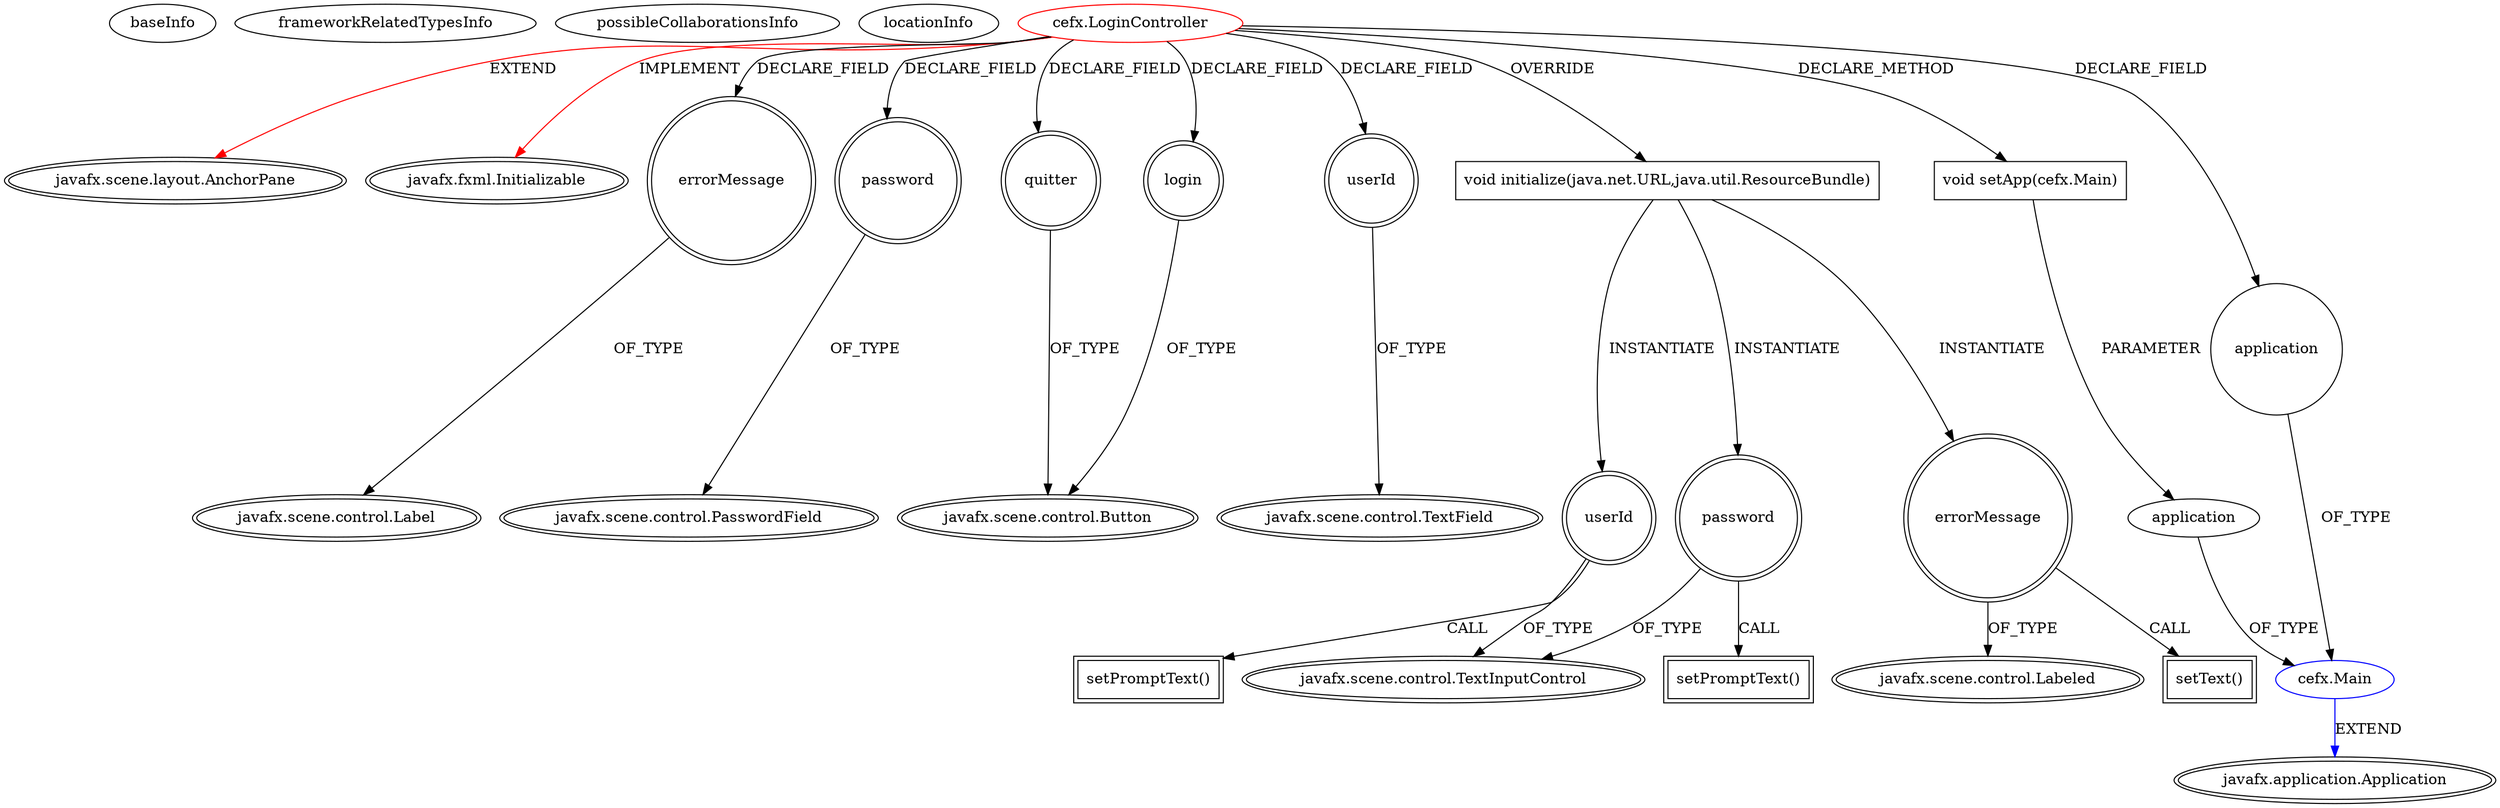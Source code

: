 digraph {
baseInfo[graphId=2051,category="extension_graph",isAnonymous=false,possibleRelation=true]
frameworkRelatedTypesInfo[0="javafx.scene.layout.AnchorPane",1="javafx.fxml.Initializable"]
possibleCollaborationsInfo[0="2051~CLIENT_METHOD_DECLARATION-PARAMETER_DECLARATION-FIELD_DECLARATION-~javafx.scene.layout.AnchorPane javafx.fxml.Initializable ~javafx.application.Application ~false~false"]
locationInfo[projectName="bianconejo-CEFX",filePath="/bianconejo-CEFX/CEFX-master/src/cefx/LoginController.java",contextSignature="LoginController",graphId="2051"]
0[label="cefx.LoginController",vertexType="ROOT_CLIENT_CLASS_DECLARATION",isFrameworkType=false,color=red]
1[label="javafx.scene.layout.AnchorPane",vertexType="FRAMEWORK_CLASS_TYPE",isFrameworkType=true,peripheries=2]
2[label="javafx.fxml.Initializable",vertexType="FRAMEWORK_INTERFACE_TYPE",isFrameworkType=true,peripheries=2]
3[label="application",vertexType="FIELD_DECLARATION",isFrameworkType=false,shape=circle]
4[label="cefx.Main",vertexType="REFERENCE_CLIENT_CLASS_DECLARATION",isFrameworkType=false,color=blue]
5[label="javafx.application.Application",vertexType="FRAMEWORK_CLASS_TYPE",isFrameworkType=true,peripheries=2]
6[label="errorMessage",vertexType="FIELD_DECLARATION",isFrameworkType=true,peripheries=2,shape=circle]
7[label="javafx.scene.control.Label",vertexType="FRAMEWORK_CLASS_TYPE",isFrameworkType=true,peripheries=2]
8[label="login",vertexType="FIELD_DECLARATION",isFrameworkType=true,peripheries=2,shape=circle]
9[label="javafx.scene.control.Button",vertexType="FRAMEWORK_CLASS_TYPE",isFrameworkType=true,peripheries=2]
10[label="password",vertexType="FIELD_DECLARATION",isFrameworkType=true,peripheries=2,shape=circle]
11[label="javafx.scene.control.PasswordField",vertexType="FRAMEWORK_CLASS_TYPE",isFrameworkType=true,peripheries=2]
12[label="quitter",vertexType="FIELD_DECLARATION",isFrameworkType=true,peripheries=2,shape=circle]
14[label="userId",vertexType="FIELD_DECLARATION",isFrameworkType=true,peripheries=2,shape=circle]
15[label="javafx.scene.control.TextField",vertexType="FRAMEWORK_CLASS_TYPE",isFrameworkType=true,peripheries=2]
16[label="void initialize(java.net.URL,java.util.ResourceBundle)",vertexType="OVERRIDING_METHOD_DECLARATION",isFrameworkType=false,shape=box]
17[label="errorMessage",vertexType="VARIABLE_EXPRESION",isFrameworkType=true,peripheries=2,shape=circle]
19[label="javafx.scene.control.Labeled",vertexType="FRAMEWORK_CLASS_TYPE",isFrameworkType=true,peripheries=2]
18[label="setText()",vertexType="INSIDE_CALL",isFrameworkType=true,peripheries=2,shape=box]
20[label="userId",vertexType="VARIABLE_EXPRESION",isFrameworkType=true,peripheries=2,shape=circle]
22[label="javafx.scene.control.TextInputControl",vertexType="FRAMEWORK_CLASS_TYPE",isFrameworkType=true,peripheries=2]
21[label="setPromptText()",vertexType="INSIDE_CALL",isFrameworkType=true,peripheries=2,shape=box]
23[label="password",vertexType="VARIABLE_EXPRESION",isFrameworkType=true,peripheries=2,shape=circle]
24[label="setPromptText()",vertexType="INSIDE_CALL",isFrameworkType=true,peripheries=2,shape=box]
26[label="void setApp(cefx.Main)",vertexType="CLIENT_METHOD_DECLARATION",isFrameworkType=false,shape=box]
27[label="application",vertexType="PARAMETER_DECLARATION",isFrameworkType=false]
0->1[label="EXTEND",color=red]
0->2[label="IMPLEMENT",color=red]
0->3[label="DECLARE_FIELD"]
4->5[label="EXTEND",color=blue]
3->4[label="OF_TYPE"]
0->6[label="DECLARE_FIELD"]
6->7[label="OF_TYPE"]
0->8[label="DECLARE_FIELD"]
8->9[label="OF_TYPE"]
0->10[label="DECLARE_FIELD"]
10->11[label="OF_TYPE"]
0->12[label="DECLARE_FIELD"]
12->9[label="OF_TYPE"]
0->14[label="DECLARE_FIELD"]
14->15[label="OF_TYPE"]
0->16[label="OVERRIDE"]
16->17[label="INSTANTIATE"]
17->19[label="OF_TYPE"]
17->18[label="CALL"]
16->20[label="INSTANTIATE"]
20->22[label="OF_TYPE"]
20->21[label="CALL"]
16->23[label="INSTANTIATE"]
23->22[label="OF_TYPE"]
23->24[label="CALL"]
0->26[label="DECLARE_METHOD"]
27->4[label="OF_TYPE"]
26->27[label="PARAMETER"]
}
